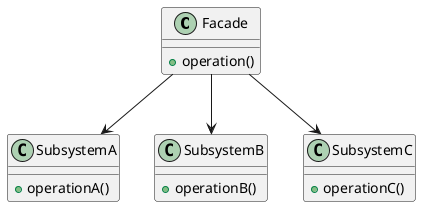 @startuml
class Facade {
    +operation()
}

class SubsystemA {
    +operationA()
}

class SubsystemB {
    +operationB()
}

class SubsystemC {
    +operationC()
}

Facade --> SubsystemA
Facade --> SubsystemB
Facade --> SubsystemC
@enduml
